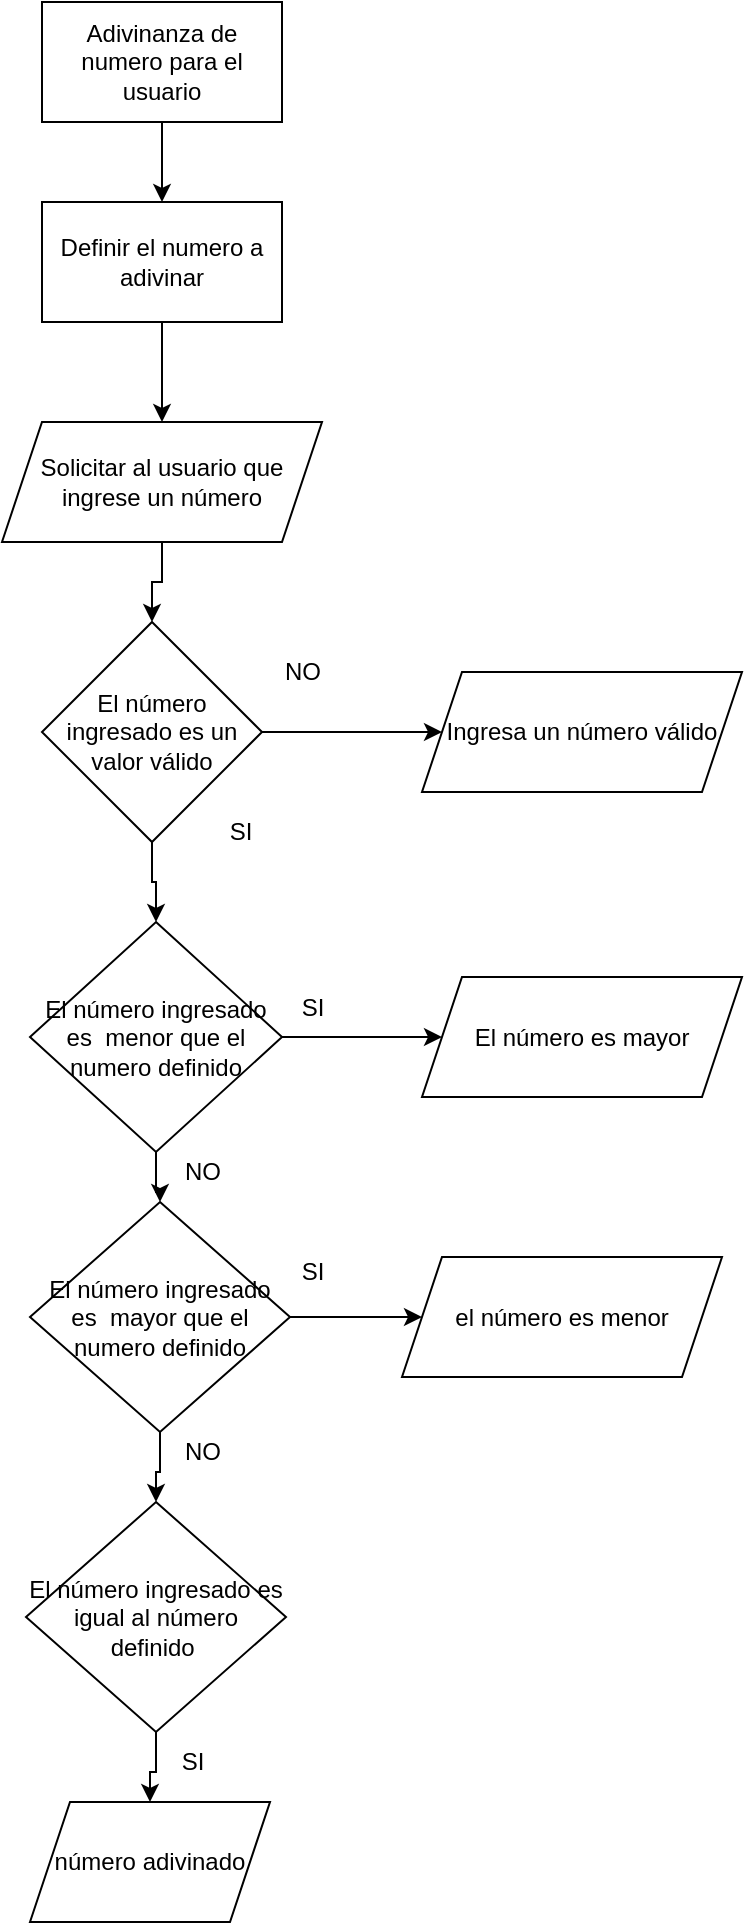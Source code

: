 <mxfile version="26.2.14">
  <diagram name="Página-1" id="MCNMWkD9SktcHK1ydzE1">
    <mxGraphModel dx="1360" dy="793" grid="1" gridSize="10" guides="1" tooltips="1" connect="1" arrows="1" fold="1" page="1" pageScale="1" pageWidth="827" pageHeight="1169" math="0" shadow="0">
      <root>
        <mxCell id="0" />
        <mxCell id="1" parent="0" />
        <mxCell id="2SGfrQGv5nas4mAmKdPz-14" value="" style="edgeStyle=orthogonalEdgeStyle;rounded=0;orthogonalLoop=1;jettySize=auto;html=1;" edge="1" parent="1" source="2SGfrQGv5nas4mAmKdPz-1" target="2SGfrQGv5nas4mAmKdPz-3">
          <mxGeometry relative="1" as="geometry" />
        </mxCell>
        <mxCell id="2SGfrQGv5nas4mAmKdPz-1" value="Adivinanza de numero para el usuario" style="rounded=0;whiteSpace=wrap;html=1;" vertex="1" parent="1">
          <mxGeometry x="320" y="50" width="120" height="60" as="geometry" />
        </mxCell>
        <mxCell id="2SGfrQGv5nas4mAmKdPz-16" value="" style="edgeStyle=orthogonalEdgeStyle;rounded=0;orthogonalLoop=1;jettySize=auto;html=1;" edge="1" parent="1" source="2SGfrQGv5nas4mAmKdPz-2" target="2SGfrQGv5nas4mAmKdPz-4">
          <mxGeometry relative="1" as="geometry" />
        </mxCell>
        <mxCell id="2SGfrQGv5nas4mAmKdPz-2" value="Solicitar al usuario que ingrese un número" style="shape=parallelogram;perimeter=parallelogramPerimeter;whiteSpace=wrap;html=1;fixedSize=1;" vertex="1" parent="1">
          <mxGeometry x="300" y="260" width="160" height="60" as="geometry" />
        </mxCell>
        <mxCell id="2SGfrQGv5nas4mAmKdPz-15" value="" style="edgeStyle=orthogonalEdgeStyle;rounded=0;orthogonalLoop=1;jettySize=auto;html=1;" edge="1" parent="1" source="2SGfrQGv5nas4mAmKdPz-3" target="2SGfrQGv5nas4mAmKdPz-2">
          <mxGeometry relative="1" as="geometry" />
        </mxCell>
        <mxCell id="2SGfrQGv5nas4mAmKdPz-3" value="Definir el numero a adivinar" style="rounded=0;whiteSpace=wrap;html=1;" vertex="1" parent="1">
          <mxGeometry x="320" y="150" width="120" height="60" as="geometry" />
        </mxCell>
        <mxCell id="2SGfrQGv5nas4mAmKdPz-17" value="" style="edgeStyle=orthogonalEdgeStyle;rounded=0;orthogonalLoop=1;jettySize=auto;html=1;" edge="1" parent="1" source="2SGfrQGv5nas4mAmKdPz-4" target="2SGfrQGv5nas4mAmKdPz-5">
          <mxGeometry relative="1" as="geometry" />
        </mxCell>
        <mxCell id="2SGfrQGv5nas4mAmKdPz-22" value="" style="edgeStyle=orthogonalEdgeStyle;rounded=0;orthogonalLoop=1;jettySize=auto;html=1;" edge="1" parent="1" source="2SGfrQGv5nas4mAmKdPz-4" target="2SGfrQGv5nas4mAmKdPz-10">
          <mxGeometry relative="1" as="geometry" />
        </mxCell>
        <mxCell id="2SGfrQGv5nas4mAmKdPz-4" value="El número ingresado es un valor válido" style="rhombus;whiteSpace=wrap;html=1;" vertex="1" parent="1">
          <mxGeometry x="320" y="360" width="110" height="110" as="geometry" />
        </mxCell>
        <mxCell id="2SGfrQGv5nas4mAmKdPz-18" value="" style="edgeStyle=orthogonalEdgeStyle;rounded=0;orthogonalLoop=1;jettySize=auto;html=1;" edge="1" parent="1" source="2SGfrQGv5nas4mAmKdPz-5" target="2SGfrQGv5nas4mAmKdPz-6">
          <mxGeometry relative="1" as="geometry" />
        </mxCell>
        <mxCell id="2SGfrQGv5nas4mAmKdPz-21" value="" style="edgeStyle=orthogonalEdgeStyle;rounded=0;orthogonalLoop=1;jettySize=auto;html=1;" edge="1" parent="1" source="2SGfrQGv5nas4mAmKdPz-5" target="2SGfrQGv5nas4mAmKdPz-12">
          <mxGeometry relative="1" as="geometry" />
        </mxCell>
        <mxCell id="2SGfrQGv5nas4mAmKdPz-5" value="El número ingresado es&amp;nbsp; menor que el numero definido" style="rhombus;whiteSpace=wrap;html=1;" vertex="1" parent="1">
          <mxGeometry x="314" y="510" width="126" height="115" as="geometry" />
        </mxCell>
        <mxCell id="2SGfrQGv5nas4mAmKdPz-19" value="" style="edgeStyle=orthogonalEdgeStyle;rounded=0;orthogonalLoop=1;jettySize=auto;html=1;" edge="1" parent="1" source="2SGfrQGv5nas4mAmKdPz-6" target="2SGfrQGv5nas4mAmKdPz-7">
          <mxGeometry relative="1" as="geometry" />
        </mxCell>
        <mxCell id="2SGfrQGv5nas4mAmKdPz-20" value="" style="edgeStyle=orthogonalEdgeStyle;rounded=0;orthogonalLoop=1;jettySize=auto;html=1;" edge="1" parent="1" source="2SGfrQGv5nas4mAmKdPz-6" target="2SGfrQGv5nas4mAmKdPz-11">
          <mxGeometry relative="1" as="geometry" />
        </mxCell>
        <mxCell id="2SGfrQGv5nas4mAmKdPz-6" value="El número ingresado es&amp;nbsp; mayor que el numero definido" style="rhombus;whiteSpace=wrap;html=1;" vertex="1" parent="1">
          <mxGeometry x="314" y="650" width="130" height="115" as="geometry" />
        </mxCell>
        <mxCell id="2SGfrQGv5nas4mAmKdPz-30" value="" style="edgeStyle=orthogonalEdgeStyle;rounded=0;orthogonalLoop=1;jettySize=auto;html=1;" edge="1" parent="1" source="2SGfrQGv5nas4mAmKdPz-7" target="2SGfrQGv5nas4mAmKdPz-8">
          <mxGeometry relative="1" as="geometry" />
        </mxCell>
        <mxCell id="2SGfrQGv5nas4mAmKdPz-7" value="El número ingresado es igual al número definido&amp;nbsp;" style="rhombus;whiteSpace=wrap;html=1;" vertex="1" parent="1">
          <mxGeometry x="312" y="800" width="130" height="115" as="geometry" />
        </mxCell>
        <mxCell id="2SGfrQGv5nas4mAmKdPz-8" value="número adivinado" style="shape=parallelogram;perimeter=parallelogramPerimeter;whiteSpace=wrap;html=1;fixedSize=1;" vertex="1" parent="1">
          <mxGeometry x="314" y="950" width="120" height="60" as="geometry" />
        </mxCell>
        <mxCell id="2SGfrQGv5nas4mAmKdPz-10" value="Ingresa un número válido" style="shape=parallelogram;perimeter=parallelogramPerimeter;whiteSpace=wrap;html=1;fixedSize=1;" vertex="1" parent="1">
          <mxGeometry x="510" y="385" width="160" height="60" as="geometry" />
        </mxCell>
        <mxCell id="2SGfrQGv5nas4mAmKdPz-11" value="el número es menor" style="shape=parallelogram;perimeter=parallelogramPerimeter;whiteSpace=wrap;html=1;fixedSize=1;" vertex="1" parent="1">
          <mxGeometry x="500" y="677.5" width="160" height="60" as="geometry" />
        </mxCell>
        <mxCell id="2SGfrQGv5nas4mAmKdPz-12" value="El número es mayor" style="shape=parallelogram;perimeter=parallelogramPerimeter;whiteSpace=wrap;html=1;fixedSize=1;" vertex="1" parent="1">
          <mxGeometry x="510" y="537.5" width="160" height="60" as="geometry" />
        </mxCell>
        <mxCell id="2SGfrQGv5nas4mAmKdPz-23" value="NO" style="text;html=1;align=center;verticalAlign=middle;resizable=0;points=[];autosize=1;strokeColor=none;fillColor=none;" vertex="1" parent="1">
          <mxGeometry x="430" y="370" width="40" height="30" as="geometry" />
        </mxCell>
        <mxCell id="2SGfrQGv5nas4mAmKdPz-24" value="SI" style="text;html=1;align=center;verticalAlign=middle;resizable=0;points=[];autosize=1;strokeColor=none;fillColor=none;" vertex="1" parent="1">
          <mxGeometry x="404" y="450" width="30" height="30" as="geometry" />
        </mxCell>
        <mxCell id="2SGfrQGv5nas4mAmKdPz-25" value="NO" style="text;html=1;align=center;verticalAlign=middle;resizable=0;points=[];autosize=1;strokeColor=none;fillColor=none;" vertex="1" parent="1">
          <mxGeometry x="380" y="620" width="40" height="30" as="geometry" />
        </mxCell>
        <mxCell id="2SGfrQGv5nas4mAmKdPz-26" value="SI" style="text;html=1;align=center;verticalAlign=middle;resizable=0;points=[];autosize=1;strokeColor=none;fillColor=none;" vertex="1" parent="1">
          <mxGeometry x="440" y="537.5" width="30" height="30" as="geometry" />
        </mxCell>
        <mxCell id="2SGfrQGv5nas4mAmKdPz-27" value="SI" style="text;html=1;align=center;verticalAlign=middle;resizable=0;points=[];autosize=1;strokeColor=none;fillColor=none;" vertex="1" parent="1">
          <mxGeometry x="440" y="670" width="30" height="30" as="geometry" />
        </mxCell>
        <mxCell id="2SGfrQGv5nas4mAmKdPz-28" value="NO" style="text;html=1;align=center;verticalAlign=middle;resizable=0;points=[];autosize=1;strokeColor=none;fillColor=none;" vertex="1" parent="1">
          <mxGeometry x="380" y="760" width="40" height="30" as="geometry" />
        </mxCell>
        <mxCell id="2SGfrQGv5nas4mAmKdPz-29" value="SI" style="text;html=1;align=center;verticalAlign=middle;resizable=0;points=[];autosize=1;strokeColor=none;fillColor=none;" vertex="1" parent="1">
          <mxGeometry x="380" y="915" width="30" height="30" as="geometry" />
        </mxCell>
      </root>
    </mxGraphModel>
  </diagram>
</mxfile>
